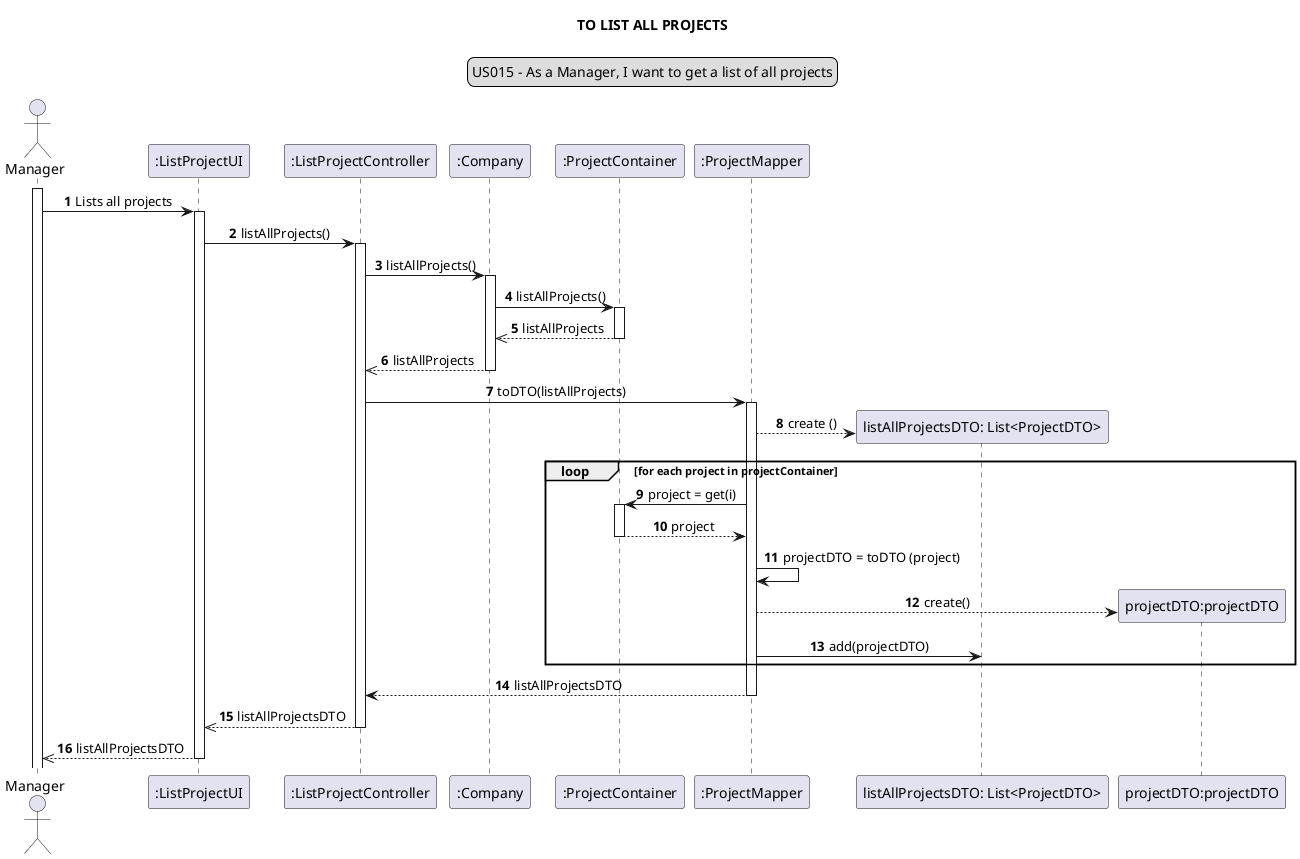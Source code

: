 @startuml
skinparam sequenceMessageAlign center
title TO LIST ALL PROJECTS
legend top
US015 - As a Manager, I want to get a list of all projects
end legend
autonumber
actor Manager
participant ":ListProjectUI" as ui
participant ":ListProjectController" as controller
participant ":Company" as company
participant ":ProjectContainer" as container
participant ":ProjectMapper" as mapper
participant "listAllProjectsDTO: List<ProjectDTO>" as list
participant "projectDTO:projectDTO" as DTO
activate Manager
Manager -> ui: Lists all projects
activate ui
ui -> controller: listAllProjects()
activate controller
controller -> company: listAllProjects()
activate company
company -> container: listAllProjects()
activate container
container -->> company: listAllProjects
deactivate container
company -->> controller: listAllProjects
deactivate company
controller -> mapper: toDTO(listAllProjects)
activate mapper
create list
mapper --> list: create ()
loop for each project in projectContainer
mapper -> container: project = get(i)
activate container
container --> mapper: project
deactivate container
mapper -> mapper : projectDTO = toDTO (project)
create DTO
mapper --> DTO : create()
mapper ->list :add(projectDTO)
end loop
mapper --> controller :listAllProjectsDTO
deactivate mapper
controller -->> ui: listAllProjectsDTO
deactivate controller
ui -->>Manager: listAllProjectsDTO
deactivate ui
@enduml